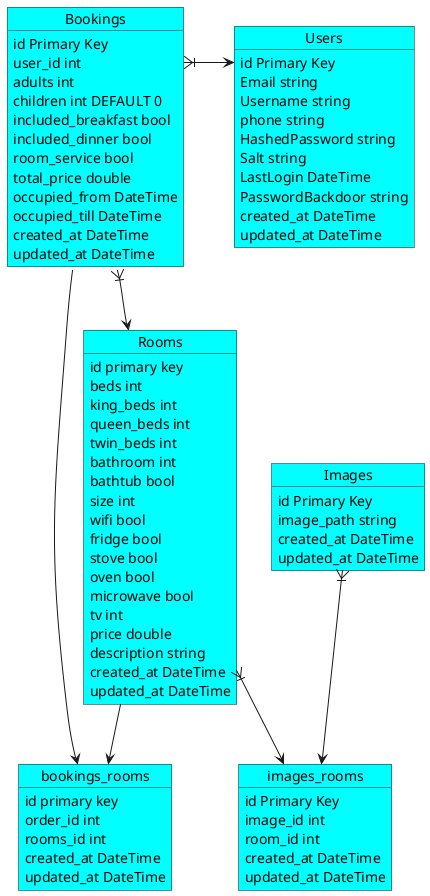﻿@startuml
'https://plantuml.com/sequence-diagram

skinparam class{
    BackgroundColor LightGreen
}

skinparam object{
    BackgroundColor Cyan
}

skinparam json{
    BackgroundColor LightGreen
}

object Users {
	id Primary Key
	Email string
	Username string
	phone string
	HashedPassword string
	Salt string
	LastLogin DateTime
	PasswordBackdoor string
	created_at DateTime
	updated_at DateTime
}

object Bookings {
	id Primary Key
	user_id int
	adults int
	children int DEFAULT 0
	included_breakfast bool
	included_dinner bool
	room_service bool
	total_price double
	occupied_from DateTime
	occupied_till DateTime
	created_at DateTime
	updated_at DateTime
}

object Rooms {
	id primary key
	beds int
	king_beds int
	queen_beds int
	twin_beds int
	bathroom int
	bathtub bool
	size int
	wifi bool
	fridge bool
	stove bool
	oven bool
	microwave bool
	tv int
	price double
	description string
	created_at DateTime
	updated_at DateTime
}

'One-to-Many'
object bookings_rooms {
	id primary key
	order_id int
	rooms_id int
	created_at DateTime
	updated_at DateTime
}

object Images {
	id Primary Key
	image_path string
	created_at DateTime
	updated_at DateTime
}

'Many-to-Many'
object images_rooms{
	id Primary Key
	image_id int
	room_id int
	created_at DateTime
	updated_at DateTime
}

Bookings::user_id }|-> Users::id
Bookings }|--> Rooms
Bookings --> bookings_rooms
Rooms --> bookings_rooms
Images }|--> images_rooms
Rooms }|--> images_rooms
@enduml